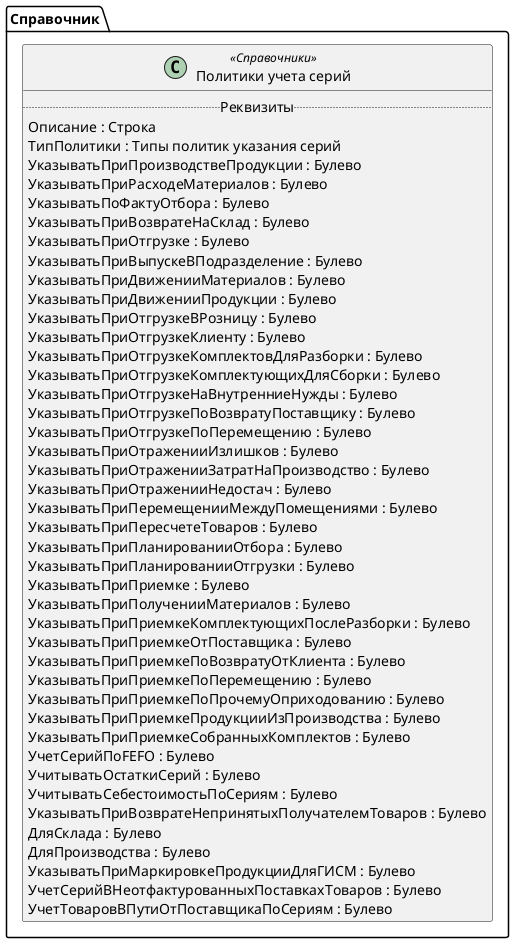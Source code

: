 ﻿@startuml ПолитикиУчетаСерий
'!include templates.wsd
'..\include templates.wsd
class Справочник.ПолитикиУчетаСерий as "Политики учета серий" <<Справочники>>
{
..Реквизиты..
Описание : Строка
ТипПолитики : Типы политик указания серий
УказыватьПриПроизводствеПродукции : Булево
УказыватьПриРасходеМатериалов : Булево
УказыватьПоФактуОтбора : Булево
УказыватьПриВозвратеНаСклад : Булево
УказыватьПриОтгрузке : Булево
УказыватьПриВыпускеВПодразделение : Булево
УказыватьПриДвиженииМатериалов : Булево
УказыватьПриДвиженииПродукции : Булево
УказыватьПриОтгрузкеВРозницу : Булево
УказыватьПриОтгрузкеКлиенту : Булево
УказыватьПриОтгрузкеКомплектовДляРазборки : Булево
УказыватьПриОтгрузкеКомплектующихДляСборки : Булево
УказыватьПриОтгрузкеНаВнутренниеНужды : Булево
УказыватьПриОтгрузкеПоВозвратуПоставщику : Булево
УказыватьПриОтгрузкеПоПеремещению : Булево
УказыватьПриОтраженииИзлишков : Булево
УказыватьПриОтраженииЗатратНаПроизводство : Булево
УказыватьПриОтраженииНедостач : Булево
УказыватьПриПеремещенииМеждуПомещениями : Булево
УказыватьПриПересчетеТоваров : Булево
УказыватьПриПланированииОтбора : Булево
УказыватьПриПланированииОтгрузки : Булево
УказыватьПриПриемке : Булево
УказыватьПриПолученииМатериалов : Булево
УказыватьПриПриемкеКомплектующихПослеРазборки : Булево
УказыватьПриПриемкеОтПоставщика : Булево
УказыватьПриПриемкеПоВозвратуОтКлиента : Булево
УказыватьПриПриемкеПоПеремещению : Булево
УказыватьПриПриемкеПоПрочемуОприходованию : Булево
УказыватьПриПриемкеПродукцииИзПроизводства : Булево
УказыватьПриПриемкеСобранныхКомплектов : Булево
УчетСерийПоFEFO : Булево
УчитыватьОстаткиСерий : Булево
УчитыватьСебестоимостьПоСериям : Булево
УказыватьПриВозвратеНепринятыхПолучателемТоваров : Булево
ДляСклада : Булево
ДляПроизводства : Булево
УказыватьПриМаркировкеПродукцииДляГИСМ : Булево
УчетСерийВНеотфактурованныхПоставкахТоваров : Булево
УчетТоваровВПутиОтПоставщикаПоСериям : Булево
}
@enduml
